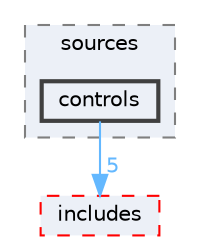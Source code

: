 digraph "app/sources/controls"
{
 // LATEX_PDF_SIZE
  bgcolor="transparent";
  edge [fontname=Helvetica,fontsize=10,labelfontname=Helvetica,labelfontsize=10];
  node [fontname=Helvetica,fontsize=10,shape=box,height=0.2,width=0.4];
  compound=true
  subgraph clusterdir_3f48404d21ee623985261530746c4ec3 {
    graph [ bgcolor="#ecf0f7", pencolor="grey50", label="sources", fontname=Helvetica,fontsize=10 style="filled,dashed", URL="dir_3f48404d21ee623985261530746c4ec3.html",tooltip=""]
  dir_d53e3ee70442e4b0d0e10d2b90ba5cb6 [label="controls", fillcolor="#ecf0f7", color="grey25", style="filled,bold", URL="dir_d53e3ee70442e4b0d0e10d2b90ba5cb6.html",tooltip=""];
  }
  dir_1c5c03227cca0102ee47bee331c2b55d [label="includes", fillcolor="#ecf0f7", color="red", style="filled,dashed", URL="dir_1c5c03227cca0102ee47bee331c2b55d.html",tooltip=""];
  dir_d53e3ee70442e4b0d0e10d2b90ba5cb6->dir_1c5c03227cca0102ee47bee331c2b55d [headlabel="5", labeldistance=1.5 headhref="dir_000007_000012.html" href="dir_000007_000012.html" color="steelblue1" fontcolor="steelblue1"];
}
